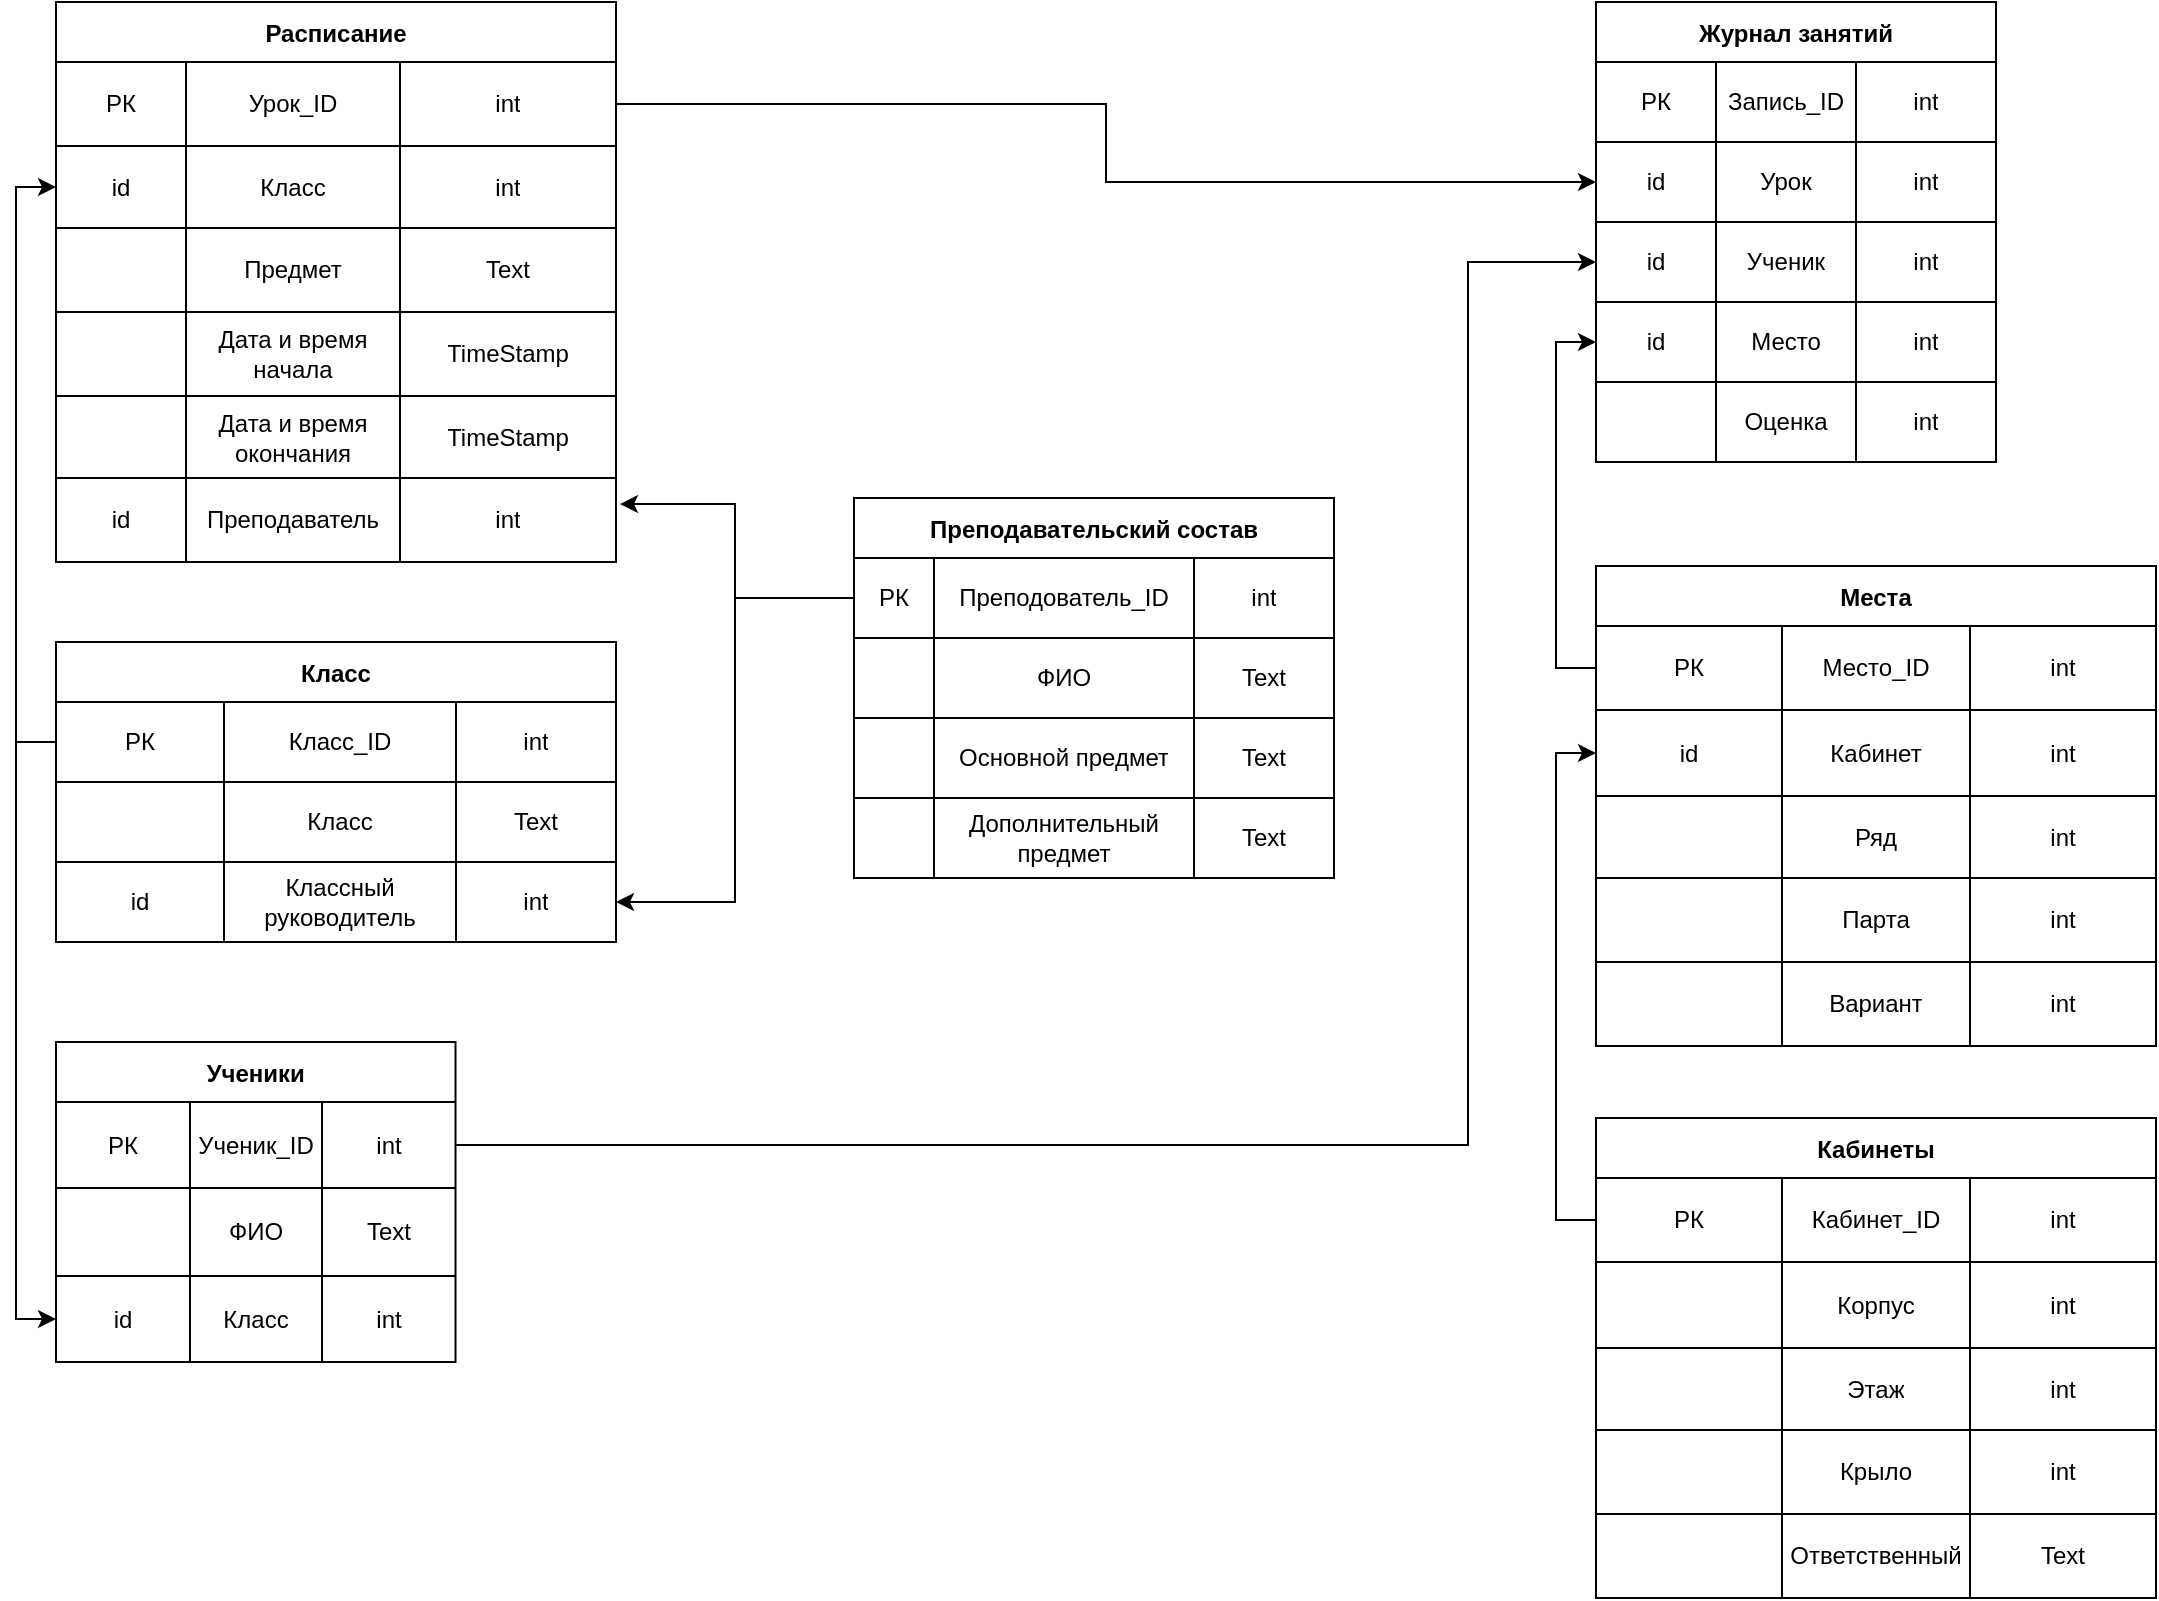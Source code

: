 <mxfile version="20.3.0" type="device"><diagram id="pYPYfxljCAUUmoWPczH0" name="Страница 1"><mxGraphModel dx="1286" dy="845" grid="0" gridSize="10" guides="1" tooltips="1" connect="1" arrows="1" fold="1" page="0" pageScale="1" pageWidth="827" pageHeight="1169" math="0" shadow="0"><root><mxCell id="0"/><mxCell id="1" parent="0"/><mxCell id="2" value="Места" style="shape=table;startSize=30;container=1;collapsible=0;childLayout=tableLayout;fontStyle=1;align=center;pointerEvents=1;" parent="1" vertex="1"><mxGeometry x="810" y="322" width="280" height="240" as="geometry"/></mxCell><mxCell id="3" value="" style="shape=partialRectangle;html=1;whiteSpace=wrap;collapsible=0;dropTarget=0;pointerEvents=0;fillColor=none;top=0;left=0;bottom=0;right=0;points=[[0,0.5],[1,0.5]];portConstraint=eastwest;" parent="2" vertex="1"><mxGeometry y="30" width="280" height="42" as="geometry"/></mxCell><mxCell id="4" value="РК" style="shape=partialRectangle;html=1;whiteSpace=wrap;connectable=0;fillColor=none;top=0;left=0;bottom=0;right=0;overflow=hidden;pointerEvents=1;" parent="3" vertex="1"><mxGeometry width="93" height="42" as="geometry"><mxRectangle width="93" height="42" as="alternateBounds"/></mxGeometry></mxCell><mxCell id="5" value="Место_ID" style="shape=partialRectangle;html=1;whiteSpace=wrap;connectable=0;fillColor=none;top=0;left=0;bottom=0;right=0;overflow=hidden;pointerEvents=1;" parent="3" vertex="1"><mxGeometry x="93" width="94" height="42" as="geometry"><mxRectangle width="94" height="42" as="alternateBounds"/></mxGeometry></mxCell><mxCell id="6" value="int" style="shape=partialRectangle;html=1;whiteSpace=wrap;connectable=0;fillColor=none;top=0;left=0;bottom=0;right=0;overflow=hidden;pointerEvents=1;" parent="3" vertex="1"><mxGeometry x="187" width="93" height="42" as="geometry"><mxRectangle width="93" height="42" as="alternateBounds"/></mxGeometry></mxCell><mxCell id="7" value="" style="shape=partialRectangle;html=1;whiteSpace=wrap;collapsible=0;dropTarget=0;pointerEvents=0;fillColor=none;top=0;left=0;bottom=0;right=0;points=[[0,0.5],[1,0.5]];portConstraint=eastwest;" parent="2" vertex="1"><mxGeometry y="72" width="280" height="43" as="geometry"/></mxCell><mxCell id="8" value="id" style="shape=partialRectangle;html=1;whiteSpace=wrap;connectable=0;fillColor=none;top=0;left=0;bottom=0;right=0;overflow=hidden;pointerEvents=1;" parent="7" vertex="1"><mxGeometry width="93" height="43" as="geometry"><mxRectangle width="93" height="43" as="alternateBounds"/></mxGeometry></mxCell><mxCell id="9" value="Кабинет" style="shape=partialRectangle;html=1;whiteSpace=wrap;connectable=0;fillColor=none;top=0;left=0;bottom=0;right=0;overflow=hidden;pointerEvents=1;" parent="7" vertex="1"><mxGeometry x="93" width="94" height="43" as="geometry"><mxRectangle width="94" height="43" as="alternateBounds"/></mxGeometry></mxCell><mxCell id="10" value="&lt;span&gt;int&lt;/span&gt;" style="shape=partialRectangle;html=1;whiteSpace=wrap;connectable=0;fillColor=none;top=0;left=0;bottom=0;right=0;overflow=hidden;pointerEvents=1;" parent="7" vertex="1"><mxGeometry x="187" width="93" height="43" as="geometry"><mxRectangle width="93" height="43" as="alternateBounds"/></mxGeometry></mxCell><mxCell id="11" value="" style="shape=partialRectangle;html=1;whiteSpace=wrap;collapsible=0;dropTarget=0;pointerEvents=0;fillColor=none;top=0;left=0;bottom=0;right=0;points=[[0,0.5],[1,0.5]];portConstraint=eastwest;" parent="2" vertex="1"><mxGeometry y="115" width="280" height="41" as="geometry"/></mxCell><mxCell id="12" value="" style="shape=partialRectangle;html=1;whiteSpace=wrap;connectable=0;fillColor=none;top=0;left=0;bottom=0;right=0;overflow=hidden;pointerEvents=1;" parent="11" vertex="1"><mxGeometry width="93" height="41" as="geometry"><mxRectangle width="93" height="41" as="alternateBounds"/></mxGeometry></mxCell><mxCell id="13" value="Ряд" style="shape=partialRectangle;html=1;whiteSpace=wrap;connectable=0;fillColor=none;top=0;left=0;bottom=0;right=0;overflow=hidden;pointerEvents=1;" parent="11" vertex="1"><mxGeometry x="93" width="94" height="41" as="geometry"><mxRectangle width="94" height="41" as="alternateBounds"/></mxGeometry></mxCell><mxCell id="14" value="&lt;span&gt;int&lt;/span&gt;" style="shape=partialRectangle;html=1;whiteSpace=wrap;connectable=0;fillColor=none;top=0;left=0;bottom=0;right=0;overflow=hidden;pointerEvents=1;" parent="11" vertex="1"><mxGeometry x="187" width="93" height="41" as="geometry"><mxRectangle width="93" height="41" as="alternateBounds"/></mxGeometry></mxCell><mxCell id="15" value="" style="shape=partialRectangle;html=1;whiteSpace=wrap;collapsible=0;dropTarget=0;pointerEvents=0;fillColor=none;top=0;left=0;bottom=0;right=0;points=[[0,0.5],[1,0.5]];portConstraint=eastwest;" parent="2" vertex="1"><mxGeometry y="156" width="280" height="42" as="geometry"/></mxCell><mxCell id="16" value="" style="shape=partialRectangle;html=1;whiteSpace=wrap;connectable=0;fillColor=none;top=0;left=0;bottom=0;right=0;overflow=hidden;pointerEvents=1;" parent="15" vertex="1"><mxGeometry width="93" height="42" as="geometry"><mxRectangle width="93" height="42" as="alternateBounds"/></mxGeometry></mxCell><mxCell id="17" value="Парта" style="shape=partialRectangle;html=1;whiteSpace=wrap;connectable=0;fillColor=none;top=0;left=0;bottom=0;right=0;overflow=hidden;pointerEvents=1;" parent="15" vertex="1"><mxGeometry x="93" width="94" height="42" as="geometry"><mxRectangle width="94" height="42" as="alternateBounds"/></mxGeometry></mxCell><mxCell id="18" value="&lt;span&gt;int&lt;/span&gt;" style="shape=partialRectangle;html=1;whiteSpace=wrap;connectable=0;fillColor=none;top=0;left=0;bottom=0;right=0;overflow=hidden;pointerEvents=1;" parent="15" vertex="1"><mxGeometry x="187" width="93" height="42" as="geometry"><mxRectangle width="93" height="42" as="alternateBounds"/></mxGeometry></mxCell><mxCell id="36" value="" style="shape=partialRectangle;html=1;whiteSpace=wrap;collapsible=0;dropTarget=0;pointerEvents=0;fillColor=none;top=0;left=0;bottom=0;right=0;points=[[0,0.5],[1,0.5]];portConstraint=eastwest;" parent="2" vertex="1"><mxGeometry y="198" width="280" height="42" as="geometry"/></mxCell><mxCell id="37" value="" style="shape=partialRectangle;html=1;whiteSpace=wrap;connectable=0;fillColor=none;top=0;left=0;bottom=0;right=0;overflow=hidden;pointerEvents=1;" parent="36" vertex="1"><mxGeometry width="93" height="42" as="geometry"><mxRectangle width="93" height="42" as="alternateBounds"/></mxGeometry></mxCell><mxCell id="38" value="Вариант" style="shape=partialRectangle;html=1;whiteSpace=wrap;connectable=0;fillColor=none;top=0;left=0;bottom=0;right=0;overflow=hidden;pointerEvents=1;" parent="36" vertex="1"><mxGeometry x="93" width="94" height="42" as="geometry"><mxRectangle width="94" height="42" as="alternateBounds"/></mxGeometry></mxCell><mxCell id="39" value="int" style="shape=partialRectangle;html=1;whiteSpace=wrap;connectable=0;fillColor=none;top=0;left=0;bottom=0;right=0;overflow=hidden;pointerEvents=1;" parent="36" vertex="1"><mxGeometry x="187" width="93" height="42" as="geometry"><mxRectangle width="93" height="42" as="alternateBounds"/></mxGeometry></mxCell><mxCell id="40" value="Ученики" style="shape=table;startSize=30;container=1;collapsible=0;childLayout=tableLayout;fontStyle=1;align=center;pointerEvents=1;" parent="1" vertex="1"><mxGeometry x="40" y="560" width="199.75" height="160" as="geometry"/></mxCell><mxCell id="41" value="" style="shape=partialRectangle;html=1;whiteSpace=wrap;collapsible=0;dropTarget=0;pointerEvents=0;fillColor=none;top=0;left=0;bottom=0;right=0;points=[[0,0.5],[1,0.5]];portConstraint=eastwest;" parent="40" vertex="1"><mxGeometry y="30" width="199.75" height="43" as="geometry"/></mxCell><mxCell id="42" value="РК" style="shape=partialRectangle;html=1;whiteSpace=wrap;connectable=0;fillColor=none;top=0;left=0;bottom=0;right=0;overflow=hidden;pointerEvents=1;" parent="41" vertex="1"><mxGeometry width="67" height="43" as="geometry"><mxRectangle width="67" height="43" as="alternateBounds"/></mxGeometry></mxCell><mxCell id="43" value="Ученик_ID" style="shape=partialRectangle;html=1;whiteSpace=wrap;connectable=0;fillColor=none;top=0;left=0;bottom=0;right=0;overflow=hidden;pointerEvents=1;" parent="41" vertex="1"><mxGeometry x="67" width="66" height="43" as="geometry"><mxRectangle width="66" height="43" as="alternateBounds"/></mxGeometry></mxCell><mxCell id="44" value="int" style="shape=partialRectangle;html=1;whiteSpace=wrap;connectable=0;fillColor=none;top=0;left=0;bottom=0;right=0;overflow=hidden;pointerEvents=1;" parent="41" vertex="1"><mxGeometry x="133" width="67" height="43" as="geometry"><mxRectangle width="67" height="43" as="alternateBounds"/></mxGeometry></mxCell><mxCell id="45" value="" style="shape=partialRectangle;html=1;whiteSpace=wrap;collapsible=0;dropTarget=0;pointerEvents=0;fillColor=none;top=0;left=0;bottom=0;right=0;points=[[0,0.5],[1,0.5]];portConstraint=eastwest;" parent="40" vertex="1"><mxGeometry y="73" width="199.75" height="44" as="geometry"/></mxCell><mxCell id="46" value="" style="shape=partialRectangle;html=1;whiteSpace=wrap;connectable=0;fillColor=none;top=0;left=0;bottom=0;right=0;overflow=hidden;pointerEvents=1;" parent="45" vertex="1"><mxGeometry width="67" height="44" as="geometry"><mxRectangle width="67" height="44" as="alternateBounds"/></mxGeometry></mxCell><mxCell id="47" value="ФИО" style="shape=partialRectangle;html=1;whiteSpace=wrap;connectable=0;fillColor=none;top=0;left=0;bottom=0;right=0;overflow=hidden;pointerEvents=1;" parent="45" vertex="1"><mxGeometry x="67" width="66" height="44" as="geometry"><mxRectangle width="66" height="44" as="alternateBounds"/></mxGeometry></mxCell><mxCell id="48" value="Text" style="shape=partialRectangle;html=1;whiteSpace=wrap;connectable=0;fillColor=none;top=0;left=0;bottom=0;right=0;overflow=hidden;pointerEvents=1;" parent="45" vertex="1"><mxGeometry x="133" width="67" height="44" as="geometry"><mxRectangle width="67" height="44" as="alternateBounds"/></mxGeometry></mxCell><mxCell id="49" value="" style="shape=partialRectangle;html=1;whiteSpace=wrap;collapsible=0;dropTarget=0;pointerEvents=0;fillColor=none;top=0;left=0;bottom=0;right=0;points=[[0,0.5],[1,0.5]];portConstraint=eastwest;" parent="40" vertex="1"><mxGeometry y="117" width="199.75" height="43" as="geometry"/></mxCell><mxCell id="50" value="id" style="shape=partialRectangle;html=1;whiteSpace=wrap;connectable=0;fillColor=none;top=0;left=0;bottom=0;right=0;overflow=hidden;pointerEvents=1;" parent="49" vertex="1"><mxGeometry width="67" height="43" as="geometry"><mxRectangle width="67" height="43" as="alternateBounds"/></mxGeometry></mxCell><mxCell id="51" value="Класс" style="shape=partialRectangle;html=1;whiteSpace=wrap;connectable=0;fillColor=none;top=0;left=0;bottom=0;right=0;overflow=hidden;pointerEvents=1;" parent="49" vertex="1"><mxGeometry x="67" width="66" height="43" as="geometry"><mxRectangle width="66" height="43" as="alternateBounds"/></mxGeometry></mxCell><mxCell id="52" value="int" style="shape=partialRectangle;html=1;whiteSpace=wrap;connectable=0;fillColor=none;top=0;left=0;bottom=0;right=0;overflow=hidden;pointerEvents=1;" parent="49" vertex="1"><mxGeometry x="133" width="67" height="43" as="geometry"><mxRectangle width="67" height="43" as="alternateBounds"/></mxGeometry></mxCell><mxCell id="54" value="Расписание" style="shape=table;startSize=30;container=1;collapsible=0;childLayout=tableLayout;fontStyle=1;align=center;pointerEvents=1;" parent="1" vertex="1"><mxGeometry x="40" y="40" width="280" height="280" as="geometry"/></mxCell><mxCell id="55" value="" style="shape=partialRectangle;html=1;whiteSpace=wrap;collapsible=0;dropTarget=0;pointerEvents=0;fillColor=none;top=0;left=0;bottom=0;right=0;points=[[0,0.5],[1,0.5]];portConstraint=eastwest;" parent="54" vertex="1"><mxGeometry y="30" width="280" height="42" as="geometry"/></mxCell><mxCell id="56" value="РК" style="shape=partialRectangle;html=1;whiteSpace=wrap;connectable=0;fillColor=none;top=0;left=0;bottom=0;right=0;overflow=hidden;pointerEvents=1;" parent="55" vertex="1"><mxGeometry width="65" height="42" as="geometry"><mxRectangle width="65" height="42" as="alternateBounds"/></mxGeometry></mxCell><mxCell id="57" value="Урок_ID" style="shape=partialRectangle;html=1;whiteSpace=wrap;connectable=0;fillColor=none;top=0;left=0;bottom=0;right=0;overflow=hidden;pointerEvents=1;" parent="55" vertex="1"><mxGeometry x="65" width="107" height="42" as="geometry"><mxRectangle width="107" height="42" as="alternateBounds"/></mxGeometry></mxCell><mxCell id="58" value="int" style="shape=partialRectangle;html=1;whiteSpace=wrap;connectable=0;fillColor=none;top=0;left=0;bottom=0;right=0;overflow=hidden;pointerEvents=1;" parent="55" vertex="1"><mxGeometry x="172" width="108" height="42" as="geometry"><mxRectangle width="108" height="42" as="alternateBounds"/></mxGeometry></mxCell><mxCell id="59" value="" style="shape=partialRectangle;html=1;whiteSpace=wrap;collapsible=0;dropTarget=0;pointerEvents=0;fillColor=none;top=0;left=0;bottom=0;right=0;points=[[0,0.5],[1,0.5]];portConstraint=eastwest;" parent="54" vertex="1"><mxGeometry y="72" width="280" height="41" as="geometry"/></mxCell><mxCell id="60" value="id" style="shape=partialRectangle;html=1;whiteSpace=wrap;connectable=0;fillColor=none;top=0;left=0;bottom=0;right=0;overflow=hidden;pointerEvents=1;" parent="59" vertex="1"><mxGeometry width="65" height="41" as="geometry"><mxRectangle width="65" height="41" as="alternateBounds"/></mxGeometry></mxCell><mxCell id="61" value="Класс" style="shape=partialRectangle;html=1;whiteSpace=wrap;connectable=0;fillColor=none;top=0;left=0;bottom=0;right=0;overflow=hidden;pointerEvents=1;" parent="59" vertex="1"><mxGeometry x="65" width="107" height="41" as="geometry"><mxRectangle width="107" height="41" as="alternateBounds"/></mxGeometry></mxCell><mxCell id="62" value="int" style="shape=partialRectangle;html=1;whiteSpace=wrap;connectable=0;fillColor=none;top=0;left=0;bottom=0;right=0;overflow=hidden;pointerEvents=1;" parent="59" vertex="1"><mxGeometry x="172" width="108" height="41" as="geometry"><mxRectangle width="108" height="41" as="alternateBounds"/></mxGeometry></mxCell><mxCell id="63" value="" style="shape=partialRectangle;html=1;whiteSpace=wrap;collapsible=0;dropTarget=0;pointerEvents=0;fillColor=none;top=0;left=0;bottom=0;right=0;points=[[0,0.5],[1,0.5]];portConstraint=eastwest;" parent="54" vertex="1"><mxGeometry y="113" width="280" height="42" as="geometry"/></mxCell><mxCell id="64" value="" style="shape=partialRectangle;html=1;whiteSpace=wrap;connectable=0;fillColor=none;top=0;left=0;bottom=0;right=0;overflow=hidden;pointerEvents=1;" parent="63" vertex="1"><mxGeometry width="65" height="42" as="geometry"><mxRectangle width="65" height="42" as="alternateBounds"/></mxGeometry></mxCell><mxCell id="65" value="Предмет" style="shape=partialRectangle;html=1;whiteSpace=wrap;connectable=0;fillColor=none;top=0;left=0;bottom=0;right=0;overflow=hidden;pointerEvents=1;" parent="63" vertex="1"><mxGeometry x="65" width="107" height="42" as="geometry"><mxRectangle width="107" height="42" as="alternateBounds"/></mxGeometry></mxCell><mxCell id="66" value="&lt;span&gt;Text&lt;/span&gt;" style="shape=partialRectangle;html=1;whiteSpace=wrap;connectable=0;fillColor=none;top=0;left=0;bottom=0;right=0;overflow=hidden;pointerEvents=1;" parent="63" vertex="1"><mxGeometry x="172" width="108" height="42" as="geometry"><mxRectangle width="108" height="42" as="alternateBounds"/></mxGeometry></mxCell><mxCell id="71" value="" style="shape=partialRectangle;html=1;whiteSpace=wrap;collapsible=0;dropTarget=0;pointerEvents=0;fillColor=none;top=0;left=0;bottom=0;right=0;points=[[0,0.5],[1,0.5]];portConstraint=eastwest;" parent="54" vertex="1"><mxGeometry y="155" width="280" height="42" as="geometry"/></mxCell><mxCell id="72" value="" style="shape=partialRectangle;html=1;whiteSpace=wrap;connectable=0;fillColor=none;top=0;left=0;bottom=0;right=0;overflow=hidden;pointerEvents=1;" parent="71" vertex="1"><mxGeometry width="65" height="42" as="geometry"><mxRectangle width="65" height="42" as="alternateBounds"/></mxGeometry></mxCell><mxCell id="73" value="Дата и время начала" style="shape=partialRectangle;html=1;whiteSpace=wrap;connectable=0;fillColor=none;top=0;left=0;bottom=0;right=0;overflow=hidden;pointerEvents=1;" parent="71" vertex="1"><mxGeometry x="65" width="107" height="42" as="geometry"><mxRectangle width="107" height="42" as="alternateBounds"/></mxGeometry></mxCell><mxCell id="74" value="TimeStamp" style="shape=partialRectangle;html=1;whiteSpace=wrap;connectable=0;fillColor=none;top=0;left=0;bottom=0;right=0;overflow=hidden;pointerEvents=1;" parent="71" vertex="1"><mxGeometry x="172" width="108" height="42" as="geometry"><mxRectangle width="108" height="42" as="alternateBounds"/></mxGeometry></mxCell><mxCell id="75" value="" style="shape=partialRectangle;html=1;whiteSpace=wrap;collapsible=0;dropTarget=0;pointerEvents=0;fillColor=none;top=0;left=0;bottom=0;right=0;points=[[0,0.5],[1,0.5]];portConstraint=eastwest;" parent="54" vertex="1"><mxGeometry y="197" width="280" height="41" as="geometry"/></mxCell><mxCell id="76" value="" style="shape=partialRectangle;html=1;whiteSpace=wrap;connectable=0;fillColor=none;top=0;left=0;bottom=0;right=0;overflow=hidden;pointerEvents=1;" parent="75" vertex="1"><mxGeometry width="65" height="41" as="geometry"><mxRectangle width="65" height="41" as="alternateBounds"/></mxGeometry></mxCell><mxCell id="77" value="Дата и время окончания" style="shape=partialRectangle;html=1;whiteSpace=wrap;connectable=0;fillColor=none;top=0;left=0;bottom=0;right=0;overflow=hidden;pointerEvents=1;" parent="75" vertex="1"><mxGeometry x="65" width="107" height="41" as="geometry"><mxRectangle width="107" height="41" as="alternateBounds"/></mxGeometry></mxCell><mxCell id="78" value="TimeStamp" style="shape=partialRectangle;html=1;whiteSpace=wrap;connectable=0;fillColor=none;top=0;left=0;bottom=0;right=0;overflow=hidden;pointerEvents=1;" parent="75" vertex="1"><mxGeometry x="172" width="108" height="41" as="geometry"><mxRectangle width="108" height="41" as="alternateBounds"/></mxGeometry></mxCell><mxCell id="100" value="" style="shape=partialRectangle;html=1;whiteSpace=wrap;collapsible=0;dropTarget=0;pointerEvents=0;fillColor=none;top=0;left=0;bottom=0;right=0;points=[[0,0.5],[1,0.5]];portConstraint=eastwest;" parent="54" vertex="1"><mxGeometry y="238" width="280" height="42" as="geometry"/></mxCell><mxCell id="101" value="id" style="shape=partialRectangle;html=1;whiteSpace=wrap;connectable=0;fillColor=none;top=0;left=0;bottom=0;right=0;overflow=hidden;pointerEvents=1;" parent="100" vertex="1"><mxGeometry width="65" height="42" as="geometry"><mxRectangle width="65" height="42" as="alternateBounds"/></mxGeometry></mxCell><mxCell id="102" value="Преподаватель" style="shape=partialRectangle;html=1;whiteSpace=wrap;connectable=0;fillColor=none;top=0;left=0;bottom=0;right=0;overflow=hidden;pointerEvents=1;" parent="100" vertex="1"><mxGeometry x="65" width="107" height="42" as="geometry"><mxRectangle width="107" height="42" as="alternateBounds"/></mxGeometry></mxCell><mxCell id="103" value="int" style="shape=partialRectangle;html=1;whiteSpace=wrap;connectable=0;fillColor=none;top=0;left=0;bottom=0;right=0;overflow=hidden;pointerEvents=1;" parent="100" vertex="1"><mxGeometry x="172" width="108" height="42" as="geometry"><mxRectangle width="108" height="42" as="alternateBounds"/></mxGeometry></mxCell><mxCell id="79" value="Журнал занятий" style="shape=table;startSize=30;container=1;collapsible=0;childLayout=tableLayout;fontStyle=1;align=center;pointerEvents=1;" parent="1" vertex="1"><mxGeometry x="810" y="40" width="200" height="230" as="geometry"/></mxCell><mxCell id="80" value="" style="shape=partialRectangle;html=1;whiteSpace=wrap;collapsible=0;dropTarget=0;pointerEvents=0;fillColor=none;top=0;left=0;bottom=0;right=0;points=[[0,0.5],[1,0.5]];portConstraint=eastwest;" parent="79" vertex="1"><mxGeometry y="30" width="200" height="40" as="geometry"/></mxCell><mxCell id="81" value="РК" style="shape=partialRectangle;html=1;whiteSpace=wrap;connectable=0;fillColor=none;top=0;left=0;bottom=0;right=0;overflow=hidden;pointerEvents=1;" parent="80" vertex="1"><mxGeometry width="60" height="40" as="geometry"><mxRectangle width="60" height="40" as="alternateBounds"/></mxGeometry></mxCell><mxCell id="82" value="Запись_ID" style="shape=partialRectangle;html=1;whiteSpace=wrap;connectable=0;fillColor=none;top=0;left=0;bottom=0;right=0;overflow=hidden;pointerEvents=1;" parent="80" vertex="1"><mxGeometry x="60" width="70" height="40" as="geometry"><mxRectangle width="70" height="40" as="alternateBounds"/></mxGeometry></mxCell><mxCell id="83" value="int" style="shape=partialRectangle;html=1;whiteSpace=wrap;connectable=0;fillColor=none;top=0;left=0;bottom=0;right=0;overflow=hidden;pointerEvents=1;" parent="80" vertex="1"><mxGeometry x="130" width="70" height="40" as="geometry"><mxRectangle width="70" height="40" as="alternateBounds"/></mxGeometry></mxCell><mxCell id="84" value="" style="shape=partialRectangle;html=1;whiteSpace=wrap;collapsible=0;dropTarget=0;pointerEvents=0;fillColor=none;top=0;left=0;bottom=0;right=0;points=[[0,0.5],[1,0.5]];portConstraint=eastwest;" parent="79" vertex="1"><mxGeometry y="70" width="200" height="40" as="geometry"/></mxCell><mxCell id="85" value="id" style="shape=partialRectangle;html=1;whiteSpace=wrap;connectable=0;fillColor=none;top=0;left=0;bottom=0;right=0;overflow=hidden;pointerEvents=1;" parent="84" vertex="1"><mxGeometry width="60" height="40" as="geometry"><mxRectangle width="60" height="40" as="alternateBounds"/></mxGeometry></mxCell><mxCell id="86" value="Урок" style="shape=partialRectangle;html=1;whiteSpace=wrap;connectable=0;fillColor=none;top=0;left=0;bottom=0;right=0;overflow=hidden;pointerEvents=1;" parent="84" vertex="1"><mxGeometry x="60" width="70" height="40" as="geometry"><mxRectangle width="70" height="40" as="alternateBounds"/></mxGeometry></mxCell><mxCell id="87" value="int" style="shape=partialRectangle;html=1;whiteSpace=wrap;connectable=0;fillColor=none;top=0;left=0;bottom=0;right=0;overflow=hidden;pointerEvents=1;" parent="84" vertex="1"><mxGeometry x="130" width="70" height="40" as="geometry"><mxRectangle width="70" height="40" as="alternateBounds"/></mxGeometry></mxCell><mxCell id="88" value="" style="shape=partialRectangle;html=1;whiteSpace=wrap;collapsible=0;dropTarget=0;pointerEvents=0;fillColor=none;top=0;left=0;bottom=0;right=0;points=[[0,0.5],[1,0.5]];portConstraint=eastwest;" parent="79" vertex="1"><mxGeometry y="110" width="200" height="40" as="geometry"/></mxCell><mxCell id="89" value="id" style="shape=partialRectangle;html=1;whiteSpace=wrap;connectable=0;fillColor=none;top=0;left=0;bottom=0;right=0;overflow=hidden;pointerEvents=1;" parent="88" vertex="1"><mxGeometry width="60" height="40" as="geometry"><mxRectangle width="60" height="40" as="alternateBounds"/></mxGeometry></mxCell><mxCell id="90" value="Ученик" style="shape=partialRectangle;html=1;whiteSpace=wrap;connectable=0;fillColor=none;top=0;left=0;bottom=0;right=0;overflow=hidden;pointerEvents=1;" parent="88" vertex="1"><mxGeometry x="60" width="70" height="40" as="geometry"><mxRectangle width="70" height="40" as="alternateBounds"/></mxGeometry></mxCell><mxCell id="91" value="int" style="shape=partialRectangle;html=1;whiteSpace=wrap;connectable=0;fillColor=none;top=0;left=0;bottom=0;right=0;overflow=hidden;pointerEvents=1;" parent="88" vertex="1"><mxGeometry x="130" width="70" height="40" as="geometry"><mxRectangle width="70" height="40" as="alternateBounds"/></mxGeometry></mxCell><mxCell id="92" value="" style="shape=partialRectangle;html=1;whiteSpace=wrap;collapsible=0;dropTarget=0;pointerEvents=0;fillColor=none;top=0;left=0;bottom=0;right=0;points=[[0,0.5],[1,0.5]];portConstraint=eastwest;" parent="79" vertex="1"><mxGeometry y="150" width="200" height="40" as="geometry"/></mxCell><mxCell id="93" value="id" style="shape=partialRectangle;html=1;whiteSpace=wrap;connectable=0;fillColor=none;top=0;left=0;bottom=0;right=0;overflow=hidden;pointerEvents=1;" parent="92" vertex="1"><mxGeometry width="60" height="40" as="geometry"><mxRectangle width="60" height="40" as="alternateBounds"/></mxGeometry></mxCell><mxCell id="94" value="Место" style="shape=partialRectangle;html=1;whiteSpace=wrap;connectable=0;fillColor=none;top=0;left=0;bottom=0;right=0;overflow=hidden;pointerEvents=1;" parent="92" vertex="1"><mxGeometry x="60" width="70" height="40" as="geometry"><mxRectangle width="70" height="40" as="alternateBounds"/></mxGeometry></mxCell><mxCell id="95" value="int" style="shape=partialRectangle;html=1;whiteSpace=wrap;connectable=0;fillColor=none;top=0;left=0;bottom=0;right=0;overflow=hidden;pointerEvents=1;" parent="92" vertex="1"><mxGeometry x="130" width="70" height="40" as="geometry"><mxRectangle width="70" height="40" as="alternateBounds"/></mxGeometry></mxCell><mxCell id="96" value="" style="shape=partialRectangle;html=1;whiteSpace=wrap;collapsible=0;dropTarget=0;pointerEvents=0;fillColor=none;top=0;left=0;bottom=0;right=0;points=[[0,0.5],[1,0.5]];portConstraint=eastwest;" parent="79" vertex="1"><mxGeometry y="190" width="200" height="40" as="geometry"/></mxCell><mxCell id="97" value="" style="shape=partialRectangle;html=1;whiteSpace=wrap;connectable=0;fillColor=none;top=0;left=0;bottom=0;right=0;overflow=hidden;pointerEvents=1;" parent="96" vertex="1"><mxGeometry width="60" height="40" as="geometry"><mxRectangle width="60" height="40" as="alternateBounds"/></mxGeometry></mxCell><mxCell id="98" value="Оценка" style="shape=partialRectangle;html=1;whiteSpace=wrap;connectable=0;fillColor=none;top=0;left=0;bottom=0;right=0;overflow=hidden;pointerEvents=1;" parent="96" vertex="1"><mxGeometry x="60" width="70" height="40" as="geometry"><mxRectangle width="70" height="40" as="alternateBounds"/></mxGeometry></mxCell><mxCell id="99" value="int" style="shape=partialRectangle;html=1;whiteSpace=wrap;connectable=0;fillColor=none;top=0;left=0;bottom=0;right=0;overflow=hidden;pointerEvents=1;" parent="96" vertex="1"><mxGeometry x="130" width="70" height="40" as="geometry"><mxRectangle width="70" height="40" as="alternateBounds"/></mxGeometry></mxCell><mxCell id="109" value="Класс" style="shape=table;startSize=30;container=1;collapsible=0;childLayout=tableLayout;fontStyle=1;align=center;pointerEvents=1;" parent="1" vertex="1"><mxGeometry x="40" y="360" width="280" height="150" as="geometry"/></mxCell><mxCell id="110" value="" style="shape=partialRectangle;html=1;whiteSpace=wrap;collapsible=0;dropTarget=0;pointerEvents=0;fillColor=none;top=0;left=0;bottom=0;right=0;points=[[0,0.5],[1,0.5]];portConstraint=eastwest;" parent="109" vertex="1"><mxGeometry y="30" width="280" height="40" as="geometry"/></mxCell><mxCell id="111" value="РК" style="shape=partialRectangle;html=1;whiteSpace=wrap;connectable=0;fillColor=none;top=0;left=0;bottom=0;right=0;overflow=hidden;pointerEvents=1;" parent="110" vertex="1"><mxGeometry width="84" height="40" as="geometry"><mxRectangle width="84" height="40" as="alternateBounds"/></mxGeometry></mxCell><mxCell id="112" value="Класс_ID" style="shape=partialRectangle;html=1;whiteSpace=wrap;connectable=0;fillColor=none;top=0;left=0;bottom=0;right=0;overflow=hidden;pointerEvents=1;" parent="110" vertex="1"><mxGeometry x="84" width="116" height="40" as="geometry"><mxRectangle width="116" height="40" as="alternateBounds"/></mxGeometry></mxCell><mxCell id="113" value="int" style="shape=partialRectangle;html=1;whiteSpace=wrap;connectable=0;fillColor=none;top=0;left=0;bottom=0;right=0;overflow=hidden;pointerEvents=1;" parent="110" vertex="1"><mxGeometry x="200" width="80" height="40" as="geometry"><mxRectangle width="80" height="40" as="alternateBounds"/></mxGeometry></mxCell><mxCell id="114" value="" style="shape=partialRectangle;html=1;whiteSpace=wrap;collapsible=0;dropTarget=0;pointerEvents=0;fillColor=none;top=0;left=0;bottom=0;right=0;points=[[0,0.5],[1,0.5]];portConstraint=eastwest;" parent="109" vertex="1"><mxGeometry y="70" width="280" height="40" as="geometry"/></mxCell><mxCell id="115" value="" style="shape=partialRectangle;html=1;whiteSpace=wrap;connectable=0;fillColor=none;top=0;left=0;bottom=0;right=0;overflow=hidden;pointerEvents=1;" parent="114" vertex="1"><mxGeometry width="84" height="40" as="geometry"><mxRectangle width="84" height="40" as="alternateBounds"/></mxGeometry></mxCell><mxCell id="116" value="Класс" style="shape=partialRectangle;html=1;whiteSpace=wrap;connectable=0;fillColor=none;top=0;left=0;bottom=0;right=0;overflow=hidden;pointerEvents=1;" parent="114" vertex="1"><mxGeometry x="84" width="116" height="40" as="geometry"><mxRectangle width="116" height="40" as="alternateBounds"/></mxGeometry></mxCell><mxCell id="117" value="Text" style="shape=partialRectangle;html=1;whiteSpace=wrap;connectable=0;fillColor=none;top=0;left=0;bottom=0;right=0;overflow=hidden;pointerEvents=1;" parent="114" vertex="1"><mxGeometry x="200" width="80" height="40" as="geometry"><mxRectangle width="80" height="40" as="alternateBounds"/></mxGeometry></mxCell><mxCell id="118" value="" style="shape=partialRectangle;html=1;whiteSpace=wrap;collapsible=0;dropTarget=0;pointerEvents=0;fillColor=none;top=0;left=0;bottom=0;right=0;points=[[0,0.5],[1,0.5]];portConstraint=eastwest;" parent="109" vertex="1"><mxGeometry y="110" width="280" height="40" as="geometry"/></mxCell><mxCell id="119" value="id" style="shape=partialRectangle;html=1;whiteSpace=wrap;connectable=0;fillColor=none;top=0;left=0;bottom=0;right=0;overflow=hidden;pointerEvents=1;" parent="118" vertex="1"><mxGeometry width="84" height="40" as="geometry"><mxRectangle width="84" height="40" as="alternateBounds"/></mxGeometry></mxCell><mxCell id="120" value="Классный руководитель" style="shape=partialRectangle;html=1;whiteSpace=wrap;connectable=0;fillColor=none;top=0;left=0;bottom=0;right=0;overflow=hidden;pointerEvents=1;" parent="118" vertex="1"><mxGeometry x="84" width="116" height="40" as="geometry"><mxRectangle width="116" height="40" as="alternateBounds"/></mxGeometry></mxCell><mxCell id="121" value="int" style="shape=partialRectangle;html=1;whiteSpace=wrap;connectable=0;fillColor=none;top=0;left=0;bottom=0;right=0;overflow=hidden;pointerEvents=1;" parent="118" vertex="1"><mxGeometry x="200" width="80" height="40" as="geometry"><mxRectangle width="80" height="40" as="alternateBounds"/></mxGeometry></mxCell><mxCell id="124" value="Преподавательский состав" style="shape=table;startSize=30;container=1;collapsible=0;childLayout=tableLayout;fontStyle=1;align=center;pointerEvents=1;" parent="1" vertex="1"><mxGeometry x="439" y="288" width="240" height="190" as="geometry"/></mxCell><mxCell id="125" value="" style="shape=partialRectangle;html=1;whiteSpace=wrap;collapsible=0;dropTarget=0;pointerEvents=0;fillColor=none;top=0;left=0;bottom=0;right=0;points=[[0,0.5],[1,0.5]];portConstraint=eastwest;" parent="124" vertex="1"><mxGeometry y="30" width="240" height="40" as="geometry"/></mxCell><mxCell id="126" value="РК" style="shape=partialRectangle;html=1;whiteSpace=wrap;connectable=0;fillColor=none;top=0;left=0;bottom=0;right=0;overflow=hidden;pointerEvents=1;" parent="125" vertex="1"><mxGeometry width="40" height="40" as="geometry"><mxRectangle width="40" height="40" as="alternateBounds"/></mxGeometry></mxCell><mxCell id="127" value="Преподователь_ID" style="shape=partialRectangle;html=1;whiteSpace=wrap;connectable=0;fillColor=none;top=0;left=0;bottom=0;right=0;overflow=hidden;pointerEvents=1;" parent="125" vertex="1"><mxGeometry x="40" width="130" height="40" as="geometry"><mxRectangle width="130" height="40" as="alternateBounds"/></mxGeometry></mxCell><mxCell id="128" value="int" style="shape=partialRectangle;html=1;whiteSpace=wrap;connectable=0;fillColor=none;top=0;left=0;bottom=0;right=0;overflow=hidden;pointerEvents=1;" parent="125" vertex="1"><mxGeometry x="170" width="70" height="40" as="geometry"><mxRectangle width="70" height="40" as="alternateBounds"/></mxGeometry></mxCell><mxCell id="129" value="" style="shape=partialRectangle;html=1;whiteSpace=wrap;collapsible=0;dropTarget=0;pointerEvents=0;fillColor=none;top=0;left=0;bottom=0;right=0;points=[[0,0.5],[1,0.5]];portConstraint=eastwest;" parent="124" vertex="1"><mxGeometry y="70" width="240" height="40" as="geometry"/></mxCell><mxCell id="130" value="" style="shape=partialRectangle;html=1;whiteSpace=wrap;connectable=0;fillColor=none;top=0;left=0;bottom=0;right=0;overflow=hidden;pointerEvents=1;" parent="129" vertex="1"><mxGeometry width="40" height="40" as="geometry"><mxRectangle width="40" height="40" as="alternateBounds"/></mxGeometry></mxCell><mxCell id="131" value="ФИО" style="shape=partialRectangle;html=1;whiteSpace=wrap;connectable=0;fillColor=none;top=0;left=0;bottom=0;right=0;overflow=hidden;pointerEvents=1;" parent="129" vertex="1"><mxGeometry x="40" width="130" height="40" as="geometry"><mxRectangle width="130" height="40" as="alternateBounds"/></mxGeometry></mxCell><mxCell id="132" value="Text" style="shape=partialRectangle;html=1;whiteSpace=wrap;connectable=0;fillColor=none;top=0;left=0;bottom=0;right=0;overflow=hidden;pointerEvents=1;" parent="129" vertex="1"><mxGeometry x="170" width="70" height="40" as="geometry"><mxRectangle width="70" height="40" as="alternateBounds"/></mxGeometry></mxCell><mxCell id="133" value="" style="shape=partialRectangle;html=1;whiteSpace=wrap;collapsible=0;dropTarget=0;pointerEvents=0;fillColor=none;top=0;left=0;bottom=0;right=0;points=[[0,0.5],[1,0.5]];portConstraint=eastwest;" parent="124" vertex="1"><mxGeometry y="110" width="240" height="40" as="geometry"/></mxCell><mxCell id="134" value="" style="shape=partialRectangle;html=1;whiteSpace=wrap;connectable=0;fillColor=none;top=0;left=0;bottom=0;right=0;overflow=hidden;pointerEvents=1;" parent="133" vertex="1"><mxGeometry width="40" height="40" as="geometry"><mxRectangle width="40" height="40" as="alternateBounds"/></mxGeometry></mxCell><mxCell id="135" value="Основной предмет" style="shape=partialRectangle;html=1;whiteSpace=wrap;connectable=0;fillColor=none;top=0;left=0;bottom=0;right=0;overflow=hidden;pointerEvents=1;" parent="133" vertex="1"><mxGeometry x="40" width="130" height="40" as="geometry"><mxRectangle width="130" height="40" as="alternateBounds"/></mxGeometry></mxCell><mxCell id="136" value="&lt;span&gt;Text&lt;/span&gt;" style="shape=partialRectangle;html=1;whiteSpace=wrap;connectable=0;fillColor=none;top=0;left=0;bottom=0;right=0;overflow=hidden;pointerEvents=1;" parent="133" vertex="1"><mxGeometry x="170" width="70" height="40" as="geometry"><mxRectangle width="70" height="40" as="alternateBounds"/></mxGeometry></mxCell><mxCell id="150" value="" style="shape=partialRectangle;html=1;whiteSpace=wrap;collapsible=0;dropTarget=0;pointerEvents=0;fillColor=none;top=0;left=0;bottom=0;right=0;points=[[0,0.5],[1,0.5]];portConstraint=eastwest;" parent="124" vertex="1"><mxGeometry y="150" width="240" height="40" as="geometry"/></mxCell><mxCell id="151" value="" style="shape=partialRectangle;html=1;whiteSpace=wrap;connectable=0;fillColor=none;top=0;left=0;bottom=0;right=0;overflow=hidden;pointerEvents=1;" parent="150" vertex="1"><mxGeometry width="40" height="40" as="geometry"><mxRectangle width="40" height="40" as="alternateBounds"/></mxGeometry></mxCell><mxCell id="152" value="Дополнительный предмет" style="shape=partialRectangle;html=1;whiteSpace=wrap;connectable=0;fillColor=none;top=0;left=0;bottom=0;right=0;overflow=hidden;pointerEvents=1;" parent="150" vertex="1"><mxGeometry x="40" width="130" height="40" as="geometry"><mxRectangle width="130" height="40" as="alternateBounds"/></mxGeometry></mxCell><mxCell id="153" value="&lt;span&gt;Text&lt;/span&gt;" style="shape=partialRectangle;html=1;whiteSpace=wrap;connectable=0;fillColor=none;top=0;left=0;bottom=0;right=0;overflow=hidden;pointerEvents=1;" parent="150" vertex="1"><mxGeometry x="170" width="70" height="40" as="geometry"><mxRectangle width="70" height="40" as="alternateBounds"/></mxGeometry></mxCell><mxCell id="ahqsoogcMoU4D5ADPLMi-156" value="Кабинеты" style="shape=table;startSize=30;container=1;collapsible=0;childLayout=tableLayout;fontStyle=1;align=center;pointerEvents=1;" vertex="1" parent="1"><mxGeometry x="810" y="598" width="280" height="240" as="geometry"/></mxCell><mxCell id="ahqsoogcMoU4D5ADPLMi-157" value="" style="shape=partialRectangle;html=1;whiteSpace=wrap;collapsible=0;dropTarget=0;pointerEvents=0;fillColor=none;top=0;left=0;bottom=0;right=0;points=[[0,0.5],[1,0.5]];portConstraint=eastwest;" vertex="1" parent="ahqsoogcMoU4D5ADPLMi-156"><mxGeometry y="30" width="280" height="42" as="geometry"/></mxCell><mxCell id="ahqsoogcMoU4D5ADPLMi-158" value="РК" style="shape=partialRectangle;html=1;whiteSpace=wrap;connectable=0;fillColor=none;top=0;left=0;bottom=0;right=0;overflow=hidden;pointerEvents=1;" vertex="1" parent="ahqsoogcMoU4D5ADPLMi-157"><mxGeometry width="93" height="42" as="geometry"><mxRectangle width="93" height="42" as="alternateBounds"/></mxGeometry></mxCell><mxCell id="ahqsoogcMoU4D5ADPLMi-159" value="Кабинет_ID" style="shape=partialRectangle;html=1;whiteSpace=wrap;connectable=0;fillColor=none;top=0;left=0;bottom=0;right=0;overflow=hidden;pointerEvents=1;" vertex="1" parent="ahqsoogcMoU4D5ADPLMi-157"><mxGeometry x="93" width="94" height="42" as="geometry"><mxRectangle width="94" height="42" as="alternateBounds"/></mxGeometry></mxCell><mxCell id="ahqsoogcMoU4D5ADPLMi-160" value="int" style="shape=partialRectangle;html=1;whiteSpace=wrap;connectable=0;fillColor=none;top=0;left=0;bottom=0;right=0;overflow=hidden;pointerEvents=1;" vertex="1" parent="ahqsoogcMoU4D5ADPLMi-157"><mxGeometry x="187" width="93" height="42" as="geometry"><mxRectangle width="93" height="42" as="alternateBounds"/></mxGeometry></mxCell><mxCell id="ahqsoogcMoU4D5ADPLMi-161" value="" style="shape=partialRectangle;html=1;whiteSpace=wrap;collapsible=0;dropTarget=0;pointerEvents=0;fillColor=none;top=0;left=0;bottom=0;right=0;points=[[0,0.5],[1,0.5]];portConstraint=eastwest;" vertex="1" parent="ahqsoogcMoU4D5ADPLMi-156"><mxGeometry y="72" width="280" height="43" as="geometry"/></mxCell><mxCell id="ahqsoogcMoU4D5ADPLMi-162" value="" style="shape=partialRectangle;html=1;whiteSpace=wrap;connectable=0;fillColor=none;top=0;left=0;bottom=0;right=0;overflow=hidden;pointerEvents=1;" vertex="1" parent="ahqsoogcMoU4D5ADPLMi-161"><mxGeometry width="93" height="43" as="geometry"><mxRectangle width="93" height="43" as="alternateBounds"/></mxGeometry></mxCell><mxCell id="ahqsoogcMoU4D5ADPLMi-163" value="Корпус" style="shape=partialRectangle;html=1;whiteSpace=wrap;connectable=0;fillColor=none;top=0;left=0;bottom=0;right=0;overflow=hidden;pointerEvents=1;" vertex="1" parent="ahqsoogcMoU4D5ADPLMi-161"><mxGeometry x="93" width="94" height="43" as="geometry"><mxRectangle width="94" height="43" as="alternateBounds"/></mxGeometry></mxCell><mxCell id="ahqsoogcMoU4D5ADPLMi-164" value="&lt;span&gt;int&lt;/span&gt;" style="shape=partialRectangle;html=1;whiteSpace=wrap;connectable=0;fillColor=none;top=0;left=0;bottom=0;right=0;overflow=hidden;pointerEvents=1;" vertex="1" parent="ahqsoogcMoU4D5ADPLMi-161"><mxGeometry x="187" width="93" height="43" as="geometry"><mxRectangle width="93" height="43" as="alternateBounds"/></mxGeometry></mxCell><mxCell id="ahqsoogcMoU4D5ADPLMi-165" value="" style="shape=partialRectangle;html=1;whiteSpace=wrap;collapsible=0;dropTarget=0;pointerEvents=0;fillColor=none;top=0;left=0;bottom=0;right=0;points=[[0,0.5],[1,0.5]];portConstraint=eastwest;" vertex="1" parent="ahqsoogcMoU4D5ADPLMi-156"><mxGeometry y="115" width="280" height="41" as="geometry"/></mxCell><mxCell id="ahqsoogcMoU4D5ADPLMi-166" value="" style="shape=partialRectangle;html=1;whiteSpace=wrap;connectable=0;fillColor=none;top=0;left=0;bottom=0;right=0;overflow=hidden;pointerEvents=1;" vertex="1" parent="ahqsoogcMoU4D5ADPLMi-165"><mxGeometry width="93" height="41" as="geometry"><mxRectangle width="93" height="41" as="alternateBounds"/></mxGeometry></mxCell><mxCell id="ahqsoogcMoU4D5ADPLMi-167" value="Этаж" style="shape=partialRectangle;html=1;whiteSpace=wrap;connectable=0;fillColor=none;top=0;left=0;bottom=0;right=0;overflow=hidden;pointerEvents=1;" vertex="1" parent="ahqsoogcMoU4D5ADPLMi-165"><mxGeometry x="93" width="94" height="41" as="geometry"><mxRectangle width="94" height="41" as="alternateBounds"/></mxGeometry></mxCell><mxCell id="ahqsoogcMoU4D5ADPLMi-168" value="&lt;span&gt;int&lt;/span&gt;" style="shape=partialRectangle;html=1;whiteSpace=wrap;connectable=0;fillColor=none;top=0;left=0;bottom=0;right=0;overflow=hidden;pointerEvents=1;" vertex="1" parent="ahqsoogcMoU4D5ADPLMi-165"><mxGeometry x="187" width="93" height="41" as="geometry"><mxRectangle width="93" height="41" as="alternateBounds"/></mxGeometry></mxCell><mxCell id="ahqsoogcMoU4D5ADPLMi-169" value="" style="shape=partialRectangle;html=1;whiteSpace=wrap;collapsible=0;dropTarget=0;pointerEvents=0;fillColor=none;top=0;left=0;bottom=0;right=0;points=[[0,0.5],[1,0.5]];portConstraint=eastwest;" vertex="1" parent="ahqsoogcMoU4D5ADPLMi-156"><mxGeometry y="156" width="280" height="42" as="geometry"/></mxCell><mxCell id="ahqsoogcMoU4D5ADPLMi-170" value="" style="shape=partialRectangle;html=1;whiteSpace=wrap;connectable=0;fillColor=none;top=0;left=0;bottom=0;right=0;overflow=hidden;pointerEvents=1;" vertex="1" parent="ahqsoogcMoU4D5ADPLMi-169"><mxGeometry width="93" height="42" as="geometry"><mxRectangle width="93" height="42" as="alternateBounds"/></mxGeometry></mxCell><mxCell id="ahqsoogcMoU4D5ADPLMi-171" value="Крыло" style="shape=partialRectangle;html=1;whiteSpace=wrap;connectable=0;fillColor=none;top=0;left=0;bottom=0;right=0;overflow=hidden;pointerEvents=1;" vertex="1" parent="ahqsoogcMoU4D5ADPLMi-169"><mxGeometry x="93" width="94" height="42" as="geometry"><mxRectangle width="94" height="42" as="alternateBounds"/></mxGeometry></mxCell><mxCell id="ahqsoogcMoU4D5ADPLMi-172" value="&lt;span&gt;int&lt;/span&gt;" style="shape=partialRectangle;html=1;whiteSpace=wrap;connectable=0;fillColor=none;top=0;left=0;bottom=0;right=0;overflow=hidden;pointerEvents=1;" vertex="1" parent="ahqsoogcMoU4D5ADPLMi-169"><mxGeometry x="187" width="93" height="42" as="geometry"><mxRectangle width="93" height="42" as="alternateBounds"/></mxGeometry></mxCell><mxCell id="ahqsoogcMoU4D5ADPLMi-173" value="" style="shape=partialRectangle;html=1;whiteSpace=wrap;collapsible=0;dropTarget=0;pointerEvents=0;fillColor=none;top=0;left=0;bottom=0;right=0;points=[[0,0.5],[1,0.5]];portConstraint=eastwest;" vertex="1" parent="ahqsoogcMoU4D5ADPLMi-156"><mxGeometry y="198" width="280" height="42" as="geometry"/></mxCell><mxCell id="ahqsoogcMoU4D5ADPLMi-174" value="" style="shape=partialRectangle;html=1;whiteSpace=wrap;connectable=0;fillColor=none;top=0;left=0;bottom=0;right=0;overflow=hidden;pointerEvents=1;" vertex="1" parent="ahqsoogcMoU4D5ADPLMi-173"><mxGeometry width="93" height="42" as="geometry"><mxRectangle width="93" height="42" as="alternateBounds"/></mxGeometry></mxCell><mxCell id="ahqsoogcMoU4D5ADPLMi-175" value="Ответственный" style="shape=partialRectangle;html=1;whiteSpace=wrap;connectable=0;fillColor=none;top=0;left=0;bottom=0;right=0;overflow=hidden;pointerEvents=1;" vertex="1" parent="ahqsoogcMoU4D5ADPLMi-173"><mxGeometry x="93" width="94" height="42" as="geometry"><mxRectangle width="94" height="42" as="alternateBounds"/></mxGeometry></mxCell><mxCell id="ahqsoogcMoU4D5ADPLMi-176" value="Text" style="shape=partialRectangle;html=1;whiteSpace=wrap;connectable=0;fillColor=none;top=0;left=0;bottom=0;right=0;overflow=hidden;pointerEvents=1;" vertex="1" parent="ahqsoogcMoU4D5ADPLMi-173"><mxGeometry x="187" width="93" height="42" as="geometry"><mxRectangle width="93" height="42" as="alternateBounds"/></mxGeometry></mxCell><mxCell id="ahqsoogcMoU4D5ADPLMi-178" style="edgeStyle=orthogonalEdgeStyle;rounded=0;orthogonalLoop=1;jettySize=auto;html=1;exitX=0;exitY=0.5;exitDx=0;exitDy=0;entryX=0;entryY=0.5;entryDx=0;entryDy=0;" edge="1" parent="1" source="ahqsoogcMoU4D5ADPLMi-157" target="7"><mxGeometry relative="1" as="geometry"/></mxCell><mxCell id="ahqsoogcMoU4D5ADPLMi-179" style="edgeStyle=orthogonalEdgeStyle;rounded=0;orthogonalLoop=1;jettySize=auto;html=1;exitX=0;exitY=0.5;exitDx=0;exitDy=0;entryX=0;entryY=0.5;entryDx=0;entryDy=0;" edge="1" parent="1" source="3" target="92"><mxGeometry relative="1" as="geometry"/></mxCell><mxCell id="ahqsoogcMoU4D5ADPLMi-180" style="edgeStyle=orthogonalEdgeStyle;rounded=0;orthogonalLoop=1;jettySize=auto;html=1;exitX=1;exitY=0.5;exitDx=0;exitDy=0;entryX=0;entryY=0.5;entryDx=0;entryDy=0;" edge="1" parent="1" source="41" target="88"><mxGeometry relative="1" as="geometry"><Array as="points"><mxPoint x="746" y="612"/><mxPoint x="746" y="170"/></Array></mxGeometry></mxCell><mxCell id="ahqsoogcMoU4D5ADPLMi-181" style="edgeStyle=orthogonalEdgeStyle;rounded=0;orthogonalLoop=1;jettySize=auto;html=1;exitX=0;exitY=0.5;exitDx=0;exitDy=0;entryX=1.007;entryY=0.31;entryDx=0;entryDy=0;entryPerimeter=0;" edge="1" parent="1" source="125" target="100"><mxGeometry relative="1" as="geometry"><mxPoint x="327" y="295" as="targetPoint"/></mxGeometry></mxCell><mxCell id="ahqsoogcMoU4D5ADPLMi-182" style="edgeStyle=orthogonalEdgeStyle;rounded=0;orthogonalLoop=1;jettySize=auto;html=1;exitX=0;exitY=0.5;exitDx=0;exitDy=0;entryX=1;entryY=0.5;entryDx=0;entryDy=0;" edge="1" parent="1" source="125" target="118"><mxGeometry relative="1" as="geometry"/></mxCell><mxCell id="ahqsoogcMoU4D5ADPLMi-183" style="edgeStyle=orthogonalEdgeStyle;rounded=0;orthogonalLoop=1;jettySize=auto;html=1;exitX=0;exitY=0.5;exitDx=0;exitDy=0;entryX=0;entryY=0.5;entryDx=0;entryDy=0;" edge="1" parent="1" source="110" target="59"><mxGeometry relative="1" as="geometry"/></mxCell><mxCell id="ahqsoogcMoU4D5ADPLMi-184" style="edgeStyle=orthogonalEdgeStyle;rounded=0;orthogonalLoop=1;jettySize=auto;html=1;exitX=0;exitY=0.5;exitDx=0;exitDy=0;entryX=0;entryY=0.5;entryDx=0;entryDy=0;" edge="1" parent="1" source="110" target="49"><mxGeometry relative="1" as="geometry"/></mxCell><mxCell id="ahqsoogcMoU4D5ADPLMi-185" style="edgeStyle=orthogonalEdgeStyle;rounded=0;orthogonalLoop=1;jettySize=auto;html=1;exitX=1;exitY=0.5;exitDx=0;exitDy=0;entryX=0;entryY=0.5;entryDx=0;entryDy=0;" edge="1" parent="1" source="55" target="84"><mxGeometry relative="1" as="geometry"/></mxCell></root></mxGraphModel></diagram></mxfile>